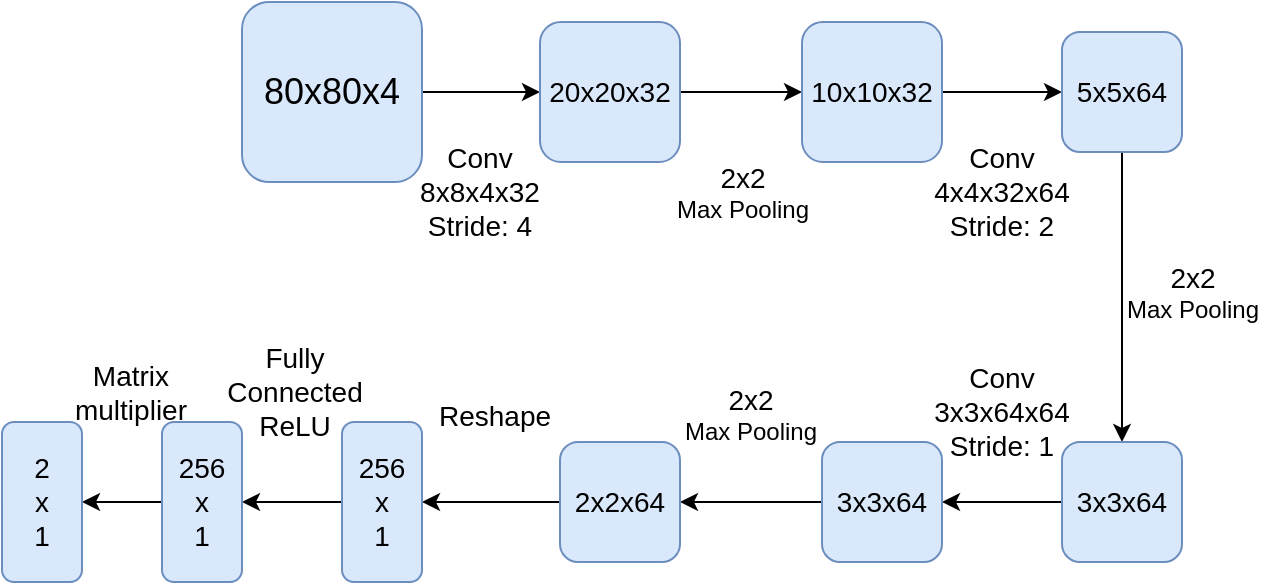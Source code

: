 <mxfile version="21.8.1" type="github">
  <diagram name="第 1 页" id="yR9HOdzIv7jTi1fBP0-I">
    <mxGraphModel dx="922" dy="539" grid="1" gridSize="10" guides="1" tooltips="1" connect="1" arrows="1" fold="1" page="1" pageScale="1" pageWidth="827" pageHeight="1169" math="0" shadow="0">
      <root>
        <mxCell id="0" />
        <mxCell id="1" parent="0" />
        <mxCell id="huxlr9JHoWnAr4w4-cFv-16" style="edgeStyle=orthogonalEdgeStyle;rounded=0;orthogonalLoop=1;jettySize=auto;html=1;exitX=1;exitY=0.5;exitDx=0;exitDy=0;entryX=0;entryY=0.5;entryDx=0;entryDy=0;" edge="1" parent="1" source="huxlr9JHoWnAr4w4-cFv-1" target="huxlr9JHoWnAr4w4-cFv-3">
          <mxGeometry relative="1" as="geometry" />
        </mxCell>
        <mxCell id="huxlr9JHoWnAr4w4-cFv-1" value="&lt;font style=&quot;font-size: 18px;&quot;&gt;80x80x4&lt;/font&gt;" style="rounded=1;whiteSpace=wrap;html=1;fillColor=#dae8fc;strokeColor=#6c8ebf;" vertex="1" parent="1">
          <mxGeometry x="230" y="100" width="90" height="90" as="geometry" />
        </mxCell>
        <mxCell id="huxlr9JHoWnAr4w4-cFv-17" style="edgeStyle=orthogonalEdgeStyle;rounded=0;orthogonalLoop=1;jettySize=auto;html=1;exitX=1;exitY=0.5;exitDx=0;exitDy=0;entryX=0;entryY=0.5;entryDx=0;entryDy=0;" edge="1" parent="1" source="huxlr9JHoWnAr4w4-cFv-3" target="huxlr9JHoWnAr4w4-cFv-4">
          <mxGeometry relative="1" as="geometry" />
        </mxCell>
        <mxCell id="huxlr9JHoWnAr4w4-cFv-3" value="&lt;font style=&quot;font-size: 14px;&quot;&gt;20x20x32&lt;/font&gt;" style="rounded=1;whiteSpace=wrap;html=1;fillColor=#dae8fc;strokeColor=#6c8ebf;" vertex="1" parent="1">
          <mxGeometry x="379" y="110" width="70" height="70" as="geometry" />
        </mxCell>
        <mxCell id="huxlr9JHoWnAr4w4-cFv-18" style="edgeStyle=orthogonalEdgeStyle;rounded=0;orthogonalLoop=1;jettySize=auto;html=1;exitX=1;exitY=0.5;exitDx=0;exitDy=0;entryX=0;entryY=0.5;entryDx=0;entryDy=0;" edge="1" parent="1" source="huxlr9JHoWnAr4w4-cFv-4" target="huxlr9JHoWnAr4w4-cFv-5">
          <mxGeometry relative="1" as="geometry" />
        </mxCell>
        <mxCell id="huxlr9JHoWnAr4w4-cFv-4" value="&lt;font style=&quot;font-size: 14px;&quot;&gt;10x10x32&lt;/font&gt;" style="rounded=1;whiteSpace=wrap;html=1;fillColor=#dae8fc;strokeColor=#6c8ebf;" vertex="1" parent="1">
          <mxGeometry x="510" y="110" width="70" height="70" as="geometry" />
        </mxCell>
        <mxCell id="huxlr9JHoWnAr4w4-cFv-19" style="edgeStyle=orthogonalEdgeStyle;rounded=0;orthogonalLoop=1;jettySize=auto;html=1;exitX=0.5;exitY=1;exitDx=0;exitDy=0;entryX=0.5;entryY=0;entryDx=0;entryDy=0;" edge="1" parent="1" source="huxlr9JHoWnAr4w4-cFv-5" target="huxlr9JHoWnAr4w4-cFv-10">
          <mxGeometry relative="1" as="geometry" />
        </mxCell>
        <mxCell id="huxlr9JHoWnAr4w4-cFv-5" value="&lt;font style=&quot;font-size: 14px;&quot;&gt;5x5x64&lt;/font&gt;" style="rounded=1;whiteSpace=wrap;html=1;fillColor=#dae8fc;strokeColor=#6c8ebf;" vertex="1" parent="1">
          <mxGeometry x="640" y="115" width="60" height="60" as="geometry" />
        </mxCell>
        <mxCell id="huxlr9JHoWnAr4w4-cFv-20" style="edgeStyle=orthogonalEdgeStyle;rounded=0;orthogonalLoop=1;jettySize=auto;html=1;exitX=0;exitY=0.5;exitDx=0;exitDy=0;entryX=1;entryY=0.5;entryDx=0;entryDy=0;" edge="1" parent="1" source="huxlr9JHoWnAr4w4-cFv-10" target="huxlr9JHoWnAr4w4-cFv-11">
          <mxGeometry relative="1" as="geometry" />
        </mxCell>
        <mxCell id="huxlr9JHoWnAr4w4-cFv-10" value="&lt;font style=&quot;font-size: 14px;&quot;&gt;3x3x64&lt;/font&gt;" style="rounded=1;whiteSpace=wrap;html=1;fillColor=#dae8fc;strokeColor=#6c8ebf;" vertex="1" parent="1">
          <mxGeometry x="640" y="320" width="60" height="60" as="geometry" />
        </mxCell>
        <mxCell id="huxlr9JHoWnAr4w4-cFv-21" style="edgeStyle=orthogonalEdgeStyle;rounded=0;orthogonalLoop=1;jettySize=auto;html=1;exitX=0;exitY=0.5;exitDx=0;exitDy=0;entryX=1;entryY=0.5;entryDx=0;entryDy=0;" edge="1" parent="1" source="huxlr9JHoWnAr4w4-cFv-11" target="huxlr9JHoWnAr4w4-cFv-12">
          <mxGeometry relative="1" as="geometry" />
        </mxCell>
        <mxCell id="huxlr9JHoWnAr4w4-cFv-11" value="&lt;font style=&quot;font-size: 14px;&quot;&gt;3x3x64&lt;/font&gt;" style="rounded=1;whiteSpace=wrap;html=1;fillColor=#dae8fc;strokeColor=#6c8ebf;" vertex="1" parent="1">
          <mxGeometry x="520" y="320" width="60" height="60" as="geometry" />
        </mxCell>
        <mxCell id="huxlr9JHoWnAr4w4-cFv-22" style="edgeStyle=orthogonalEdgeStyle;rounded=0;orthogonalLoop=1;jettySize=auto;html=1;exitX=0;exitY=0.5;exitDx=0;exitDy=0;entryX=1;entryY=0.5;entryDx=0;entryDy=0;" edge="1" parent="1" source="huxlr9JHoWnAr4w4-cFv-12" target="huxlr9JHoWnAr4w4-cFv-13">
          <mxGeometry relative="1" as="geometry" />
        </mxCell>
        <mxCell id="huxlr9JHoWnAr4w4-cFv-12" value="&lt;font style=&quot;font-size: 14px;&quot;&gt;2x2x64&lt;/font&gt;" style="rounded=1;whiteSpace=wrap;html=1;fillColor=#dae8fc;strokeColor=#6c8ebf;" vertex="1" parent="1">
          <mxGeometry x="389" y="320" width="60" height="60" as="geometry" />
        </mxCell>
        <mxCell id="huxlr9JHoWnAr4w4-cFv-23" style="edgeStyle=orthogonalEdgeStyle;rounded=0;orthogonalLoop=1;jettySize=auto;html=1;exitX=0;exitY=0.5;exitDx=0;exitDy=0;entryX=1;entryY=0.5;entryDx=0;entryDy=0;" edge="1" parent="1" source="huxlr9JHoWnAr4w4-cFv-13" target="huxlr9JHoWnAr4w4-cFv-14">
          <mxGeometry relative="1" as="geometry" />
        </mxCell>
        <mxCell id="huxlr9JHoWnAr4w4-cFv-13" value="&lt;font style=&quot;font-size: 14px;&quot;&gt;256&lt;br&gt;x&lt;br&gt;1&lt;br&gt;&lt;/font&gt;" style="rounded=1;whiteSpace=wrap;html=1;fillColor=#dae8fc;strokeColor=#6c8ebf;" vertex="1" parent="1">
          <mxGeometry x="280" y="310" width="40" height="80" as="geometry" />
        </mxCell>
        <mxCell id="huxlr9JHoWnAr4w4-cFv-24" style="edgeStyle=orthogonalEdgeStyle;rounded=0;orthogonalLoop=1;jettySize=auto;html=1;exitX=0;exitY=0.5;exitDx=0;exitDy=0;entryX=1;entryY=0.5;entryDx=0;entryDy=0;" edge="1" parent="1" source="huxlr9JHoWnAr4w4-cFv-14" target="huxlr9JHoWnAr4w4-cFv-15">
          <mxGeometry relative="1" as="geometry" />
        </mxCell>
        <mxCell id="huxlr9JHoWnAr4w4-cFv-14" value="&lt;font style=&quot;font-size: 14px;&quot;&gt;256&lt;br&gt;x&lt;br&gt;1&lt;br&gt;&lt;/font&gt;" style="rounded=1;whiteSpace=wrap;html=1;fillColor=#dae8fc;strokeColor=#6c8ebf;" vertex="1" parent="1">
          <mxGeometry x="190" y="310" width="40" height="80" as="geometry" />
        </mxCell>
        <mxCell id="huxlr9JHoWnAr4w4-cFv-15" value="&lt;font style=&quot;font-size: 14px;&quot;&gt;2&lt;br&gt;x&lt;br&gt;1&lt;br&gt;&lt;/font&gt;" style="rounded=1;whiteSpace=wrap;html=1;fillColor=#dae8fc;strokeColor=#6c8ebf;" vertex="1" parent="1">
          <mxGeometry x="110" y="310" width="40" height="80" as="geometry" />
        </mxCell>
        <mxCell id="huxlr9JHoWnAr4w4-cFv-25" value="&lt;font style=&quot;font-size: 14px;&quot;&gt;Conv&lt;br&gt;8x8x4x32&lt;br&gt;Stride: 4&lt;/font&gt;" style="text;html=1;strokeColor=none;fillColor=none;align=center;verticalAlign=middle;whiteSpace=wrap;rounded=0;" vertex="1" parent="1">
          <mxGeometry x="319" y="180" width="60" height="30" as="geometry" />
        </mxCell>
        <mxCell id="huxlr9JHoWnAr4w4-cFv-26" value="&lt;font style=&quot;font-size: 14px;&quot;&gt;Conv&lt;br&gt;4x4x32x64&lt;br&gt;Stride: 2&lt;/font&gt;" style="text;html=1;strokeColor=none;fillColor=none;align=center;verticalAlign=middle;whiteSpace=wrap;rounded=0;" vertex="1" parent="1">
          <mxGeometry x="580" y="180" width="60" height="30" as="geometry" />
        </mxCell>
        <mxCell id="huxlr9JHoWnAr4w4-cFv-27" value="&lt;span style=&quot;font-size: 14px;&quot;&gt;2x2&lt;br&gt;&lt;/span&gt;Max Pooling" style="text;html=1;strokeColor=none;fillColor=none;align=center;verticalAlign=middle;whiteSpace=wrap;rounded=0;" vertex="1" parent="1">
          <mxGeometry x="445" y="180" width="71" height="30" as="geometry" />
        </mxCell>
        <mxCell id="huxlr9JHoWnAr4w4-cFv-28" value="&lt;font style=&quot;font-size: 14px;&quot;&gt;Conv&lt;br&gt;3x3x64x64&lt;br&gt;Stride: 1&lt;/font&gt;" style="text;html=1;strokeColor=none;fillColor=none;align=center;verticalAlign=middle;whiteSpace=wrap;rounded=0;" vertex="1" parent="1">
          <mxGeometry x="580" y="290" width="60" height="30" as="geometry" />
        </mxCell>
        <mxCell id="huxlr9JHoWnAr4w4-cFv-29" value="&lt;span style=&quot;font-size: 14px;&quot;&gt;2x2&lt;br&gt;&lt;/span&gt;Max Pooling" style="text;html=1;strokeColor=none;fillColor=none;align=center;verticalAlign=middle;whiteSpace=wrap;rounded=0;" vertex="1" parent="1">
          <mxGeometry x="449" y="291" width="71" height="30" as="geometry" />
        </mxCell>
        <mxCell id="huxlr9JHoWnAr4w4-cFv-30" value="&lt;span style=&quot;font-size: 14px;&quot;&gt;2x2&lt;br&gt;&lt;/span&gt;Max Pooling" style="text;html=1;strokeColor=none;fillColor=none;align=center;verticalAlign=middle;whiteSpace=wrap;rounded=0;" vertex="1" parent="1">
          <mxGeometry x="670" y="230" width="71" height="30" as="geometry" />
        </mxCell>
        <mxCell id="huxlr9JHoWnAr4w4-cFv-31" value="&lt;span style=&quot;font-size: 14px;&quot;&gt;Reshape&lt;br&gt;&lt;/span&gt;" style="text;html=1;strokeColor=none;fillColor=none;align=center;verticalAlign=middle;whiteSpace=wrap;rounded=0;" vertex="1" parent="1">
          <mxGeometry x="321" y="292" width="71" height="30" as="geometry" />
        </mxCell>
        <mxCell id="huxlr9JHoWnAr4w4-cFv-32" value="&lt;span style=&quot;font-size: 14px;&quot;&gt;Fully&lt;br&gt;Connected&lt;br&gt;ReLU&lt;br&gt;&lt;/span&gt;" style="text;html=1;strokeColor=none;fillColor=none;align=center;verticalAlign=middle;whiteSpace=wrap;rounded=0;" vertex="1" parent="1">
          <mxGeometry x="221" y="280" width="71" height="30" as="geometry" />
        </mxCell>
        <mxCell id="huxlr9JHoWnAr4w4-cFv-33" value="&lt;span style=&quot;font-size: 14px;&quot;&gt;Matrix&lt;br&gt;multiplier&lt;br&gt;&lt;/span&gt;" style="text;html=1;strokeColor=none;fillColor=none;align=center;verticalAlign=middle;whiteSpace=wrap;rounded=0;" vertex="1" parent="1">
          <mxGeometry x="139" y="280" width="71" height="30" as="geometry" />
        </mxCell>
      </root>
    </mxGraphModel>
  </diagram>
</mxfile>
